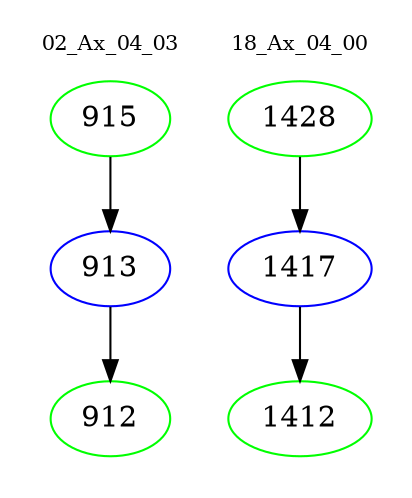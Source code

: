 digraph{
subgraph cluster_0 {
color = white
label = "02_Ax_04_03";
fontsize=10;
T0_915 [label="915", color="green"]
T0_915 -> T0_913 [color="black"]
T0_913 [label="913", color="blue"]
T0_913 -> T0_912 [color="black"]
T0_912 [label="912", color="green"]
}
subgraph cluster_1 {
color = white
label = "18_Ax_04_00";
fontsize=10;
T1_1428 [label="1428", color="green"]
T1_1428 -> T1_1417 [color="black"]
T1_1417 [label="1417", color="blue"]
T1_1417 -> T1_1412 [color="black"]
T1_1412 [label="1412", color="green"]
}
}
